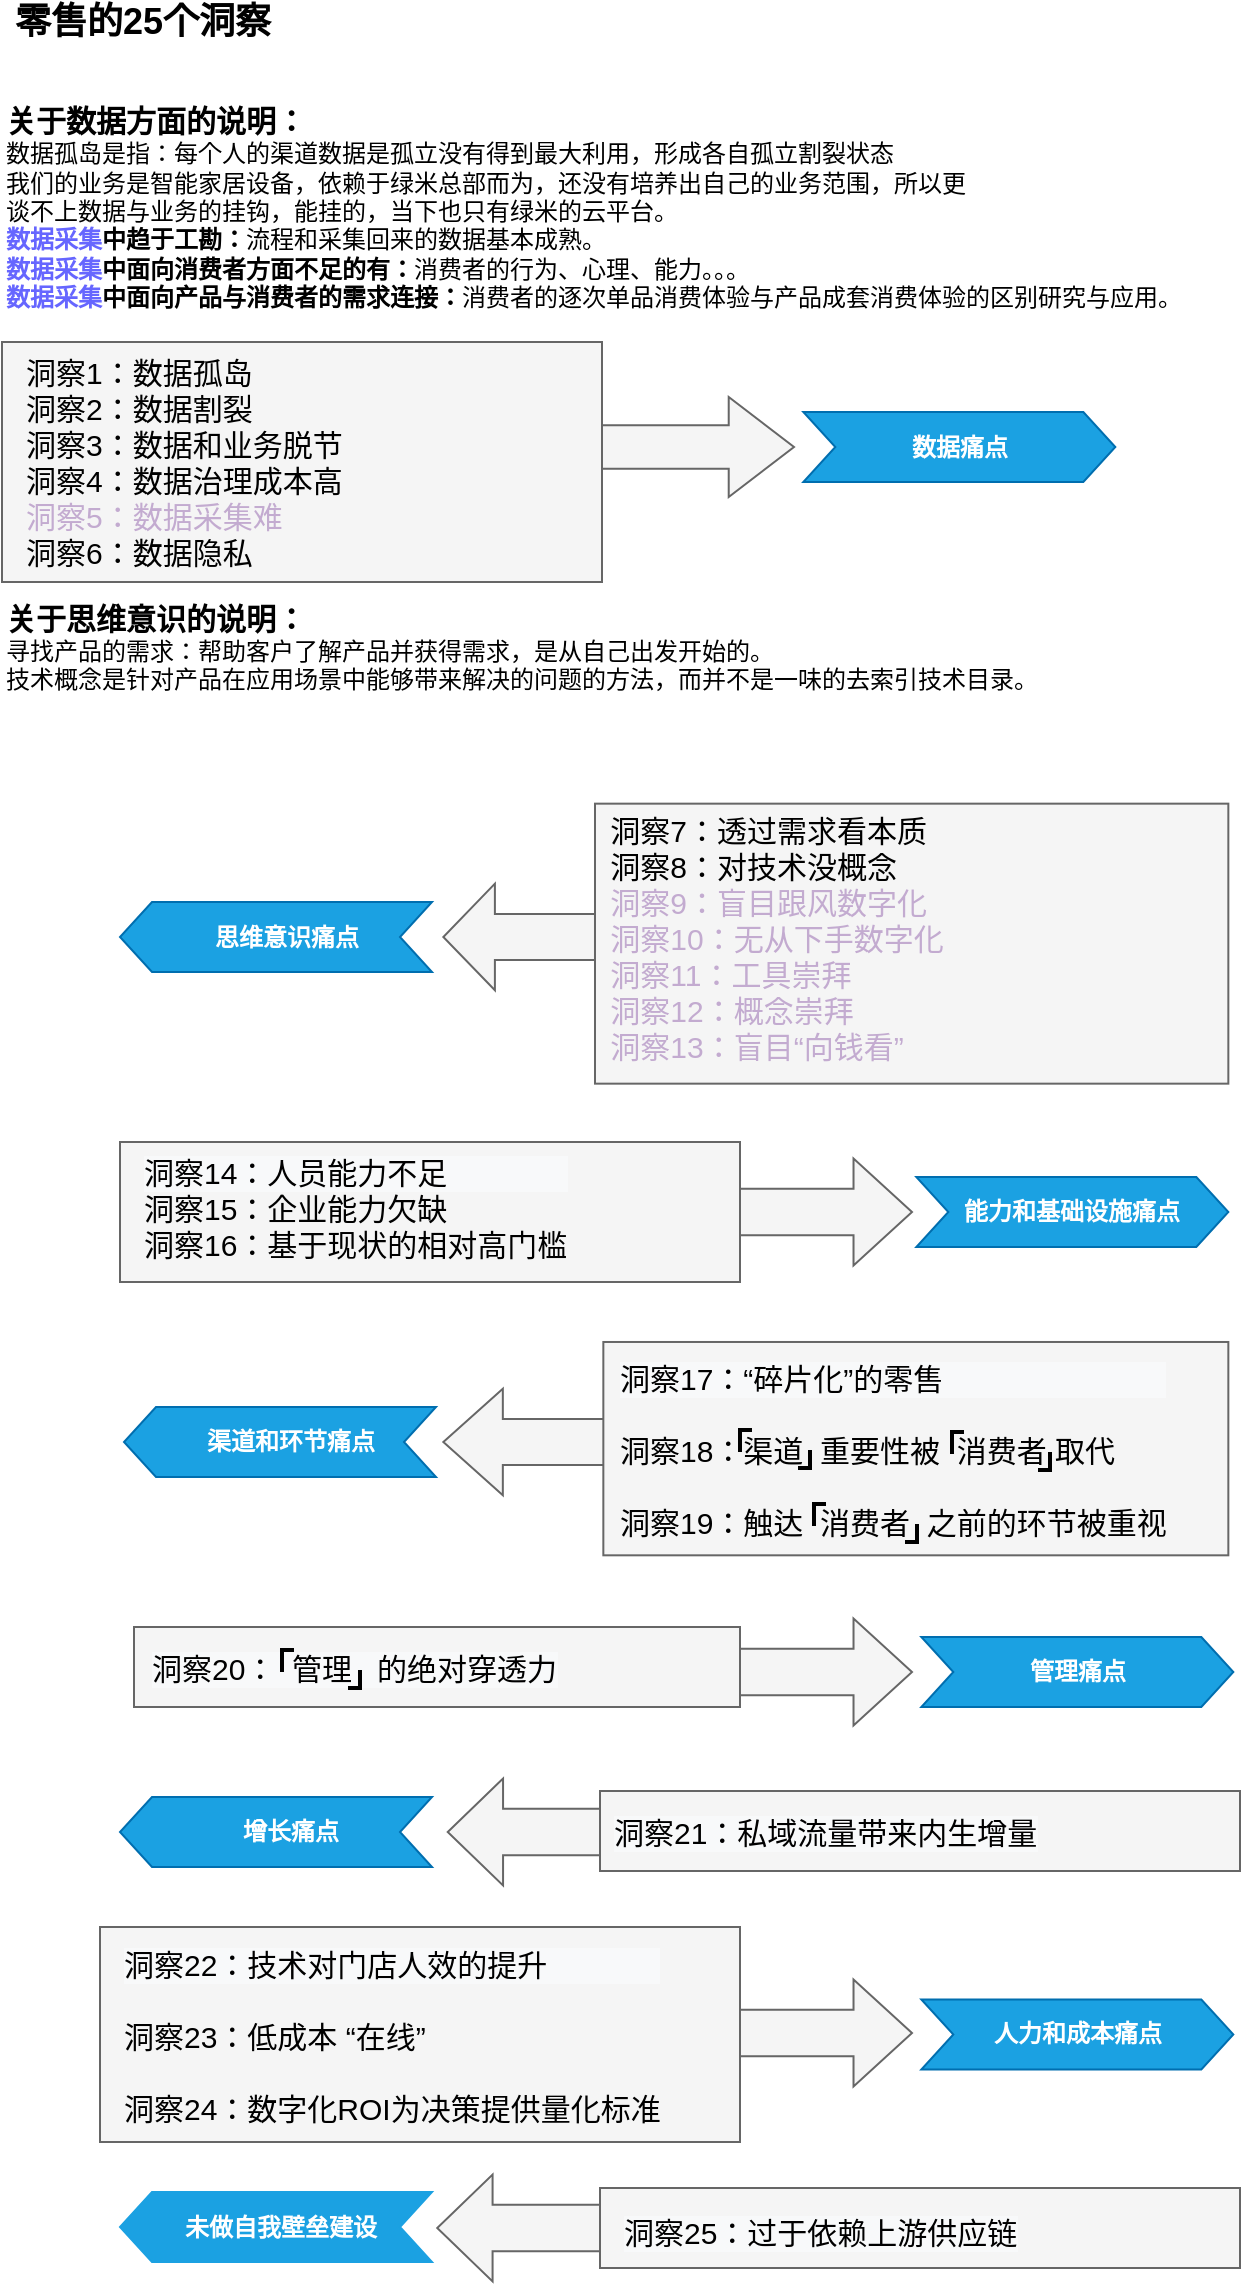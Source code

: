 <mxfile version="14.6.6" type="github">
  <diagram id="WCnYM7NKycXBdt8jRVAT" name="Page-1">
    <mxGraphModel dx="1455" dy="748" grid="1" gridSize="10" guides="1" tooltips="0" connect="1" arrows="1" fold="1" page="1" pageScale="1" pageWidth="827" pageHeight="1169" math="0" shadow="0">
      <root>
        <mxCell id="0" />
        <mxCell id="1" parent="0" />
        <mxCell id="t1WHR_yJm78Ypirh6VzU-71" value="" style="rounded=0;whiteSpace=wrap;html=1;fillColor=#f5f5f5;strokeColor=#666666;fontColor=#333333;rotation=0;" parent="1" vertex="1">
          <mxGeometry x="340" y="1103" width="320" height="40" as="geometry" />
        </mxCell>
        <mxCell id="t1WHR_yJm78Ypirh6VzU-69" value="" style="rounded=0;whiteSpace=wrap;html=1;fillColor=#f5f5f5;strokeColor=#666666;fontColor=#333333;rotation=0;" parent="1" vertex="1">
          <mxGeometry x="90" y="972.5" width="320" height="107.5" as="geometry" />
        </mxCell>
        <mxCell id="t1WHR_yJm78Ypirh6VzU-52" value="" style="shape=singleArrow;whiteSpace=wrap;html=1;arrowWidth=0.433;arrowSize=0.34;fillColor=#f5f5f5;strokeColor=#666666;fontColor=#333333;rotation=0;" parent="1" vertex="1">
          <mxGeometry x="410" y="588.25" width="86" height="53.5" as="geometry" />
        </mxCell>
        <mxCell id="t1WHR_yJm78Ypirh6VzU-67" value="" style="shape=singleArrow;whiteSpace=wrap;html=1;arrowWidth=0.433;arrowSize=0.34;fillColor=#f5f5f5;strokeColor=#666666;fontColor=#333333;rotation=-180;" parent="1" vertex="1">
          <mxGeometry x="263.86" y="898.25" width="81.38" height="53.5" as="geometry" />
        </mxCell>
        <mxCell id="t1WHR_yJm78Ypirh6VzU-68" value="" style="rounded=0;whiteSpace=wrap;html=1;fillColor=#f5f5f5;strokeColor=#666666;fontColor=#333333;rotation=0;" parent="1" vertex="1">
          <mxGeometry x="340" y="904.5" width="320" height="40" as="geometry" />
        </mxCell>
        <mxCell id="t1WHR_yJm78Ypirh6VzU-64" value="" style="rounded=0;whiteSpace=wrap;html=1;fillColor=#f5f5f5;strokeColor=#666666;fontColor=#333333;rotation=0;" parent="1" vertex="1">
          <mxGeometry x="107" y="822.5" width="303" height="40" as="geometry" />
        </mxCell>
        <mxCell id="t1WHR_yJm78Ypirh6VzU-65" value="" style="shape=singleArrow;whiteSpace=wrap;html=1;arrowWidth=0.433;arrowSize=0.34;fillColor=#f5f5f5;strokeColor=#666666;fontColor=#333333;rotation=0;" parent="1" vertex="1">
          <mxGeometry x="410" y="818.25" width="86" height="53.5" as="geometry" />
        </mxCell>
        <mxCell id="t1WHR_yJm78Ypirh6VzU-54" value="" style="group;rotation=-180;" parent="1" vertex="1" connectable="0">
          <mxGeometry x="240" y="640" width="416.67" height="163.33" as="geometry" />
        </mxCell>
        <mxCell id="t1WHR_yJm78Ypirh6VzU-55" value="" style="shape=singleArrow;whiteSpace=wrap;html=1;arrowWidth=0.433;arrowSize=0.34;fillColor=#f5f5f5;strokeColor=#666666;fontColor=#333333;rotation=-180;" parent="t1WHR_yJm78Ypirh6VzU-54" vertex="1">
          <mxGeometry x="21.67" y="63.33" width="87.5" height="53.33" as="geometry" />
        </mxCell>
        <mxCell id="t1WHR_yJm78Ypirh6VzU-56" value="" style="rounded=0;whiteSpace=wrap;html=1;fillColor=#f5f5f5;strokeColor=#666666;fontColor=#333333;rotation=-180;" parent="t1WHR_yJm78Ypirh6VzU-54" vertex="1">
          <mxGeometry x="101.67" y="39.99" width="312.5" height="106.67" as="geometry" />
        </mxCell>
        <mxCell id="t1WHR_yJm78Ypirh6VzU-14" value="&lt;div style=&quot;color: rgb(0 , 0 , 0) ; font-family: &amp;#34;helvetica&amp;#34; ; font-size: 12px ; font-style: normal ; font-weight: 400 ; letter-spacing: normal ; text-indent: 0px ; text-transform: none ; word-spacing: 0px ; background-color: rgb(248 , 249 , 250) ; text-align: left&quot;&gt;&lt;span style=&quot;font-size: 15px&quot;&gt;洞察17：“碎片化”的零售&lt;/span&gt;&lt;/div&gt;&lt;font style=&quot;color: rgb(0 , 0 , 0) ; font-family: &amp;#34;helvetica&amp;#34; ; font-style: normal ; font-weight: 400 ; letter-spacing: normal ; text-align: center ; text-indent: 0px ; text-transform: none ; word-spacing: 0px ; background-color: rgb(248 , 249 , 250) ; font-size: 15px&quot;&gt;&lt;div style=&quot;text-align: left&quot;&gt;&lt;span&gt;&lt;br&gt;&lt;/span&gt;&lt;/div&gt;&lt;div style=&quot;text-align: left&quot;&gt;&lt;span&gt;洞察18：渠道&amp;nbsp; 重要性被&amp;nbsp; 消费者 取代&lt;/span&gt;&lt;/div&gt;&lt;div style=&quot;text-align: left&quot;&gt;&lt;span&gt;&lt;br&gt;&lt;/span&gt;&lt;/div&gt;&lt;div style=&quot;text-align: left&quot;&gt;&lt;span&gt;洞察19：触达&amp;nbsp; 消费者&amp;nbsp; 之前的环节被重视&lt;/span&gt;&lt;/div&gt;&lt;div style=&quot;text-align: left&quot;&gt;&lt;br&gt;&lt;/div&gt;&lt;/font&gt;&lt;span style=&quot;color: rgba(0 , 0 , 0 , 0) ; font-family: monospace ; font-size: 0px&quot;&gt;%3CmxGraphModel%3E%3Croot%3E%3CmxCell%20id%3D%220%22%2F%3E%3CmxCell%20id%3D%221%22%20parent%3D%220%22%2F%3E%3CmxCell%20id%3D%222%22%20value%3D%22%22%20style%3D%22group%22%20vertex%3D%221%22%20connectable%3D%220%22%20parent%3D%221%22%3E%3CmxGeometry%20x%3D%22395%22%20y%3D%22705%22%20width%3D%2240%22%20height%3D%2217%22%20as%3D%22geometry%22%2F%3E%3C%2FmxCell%3E%3CmxCell%20id%3D%223%22%20value%3D%22%22%20style%3D%22shape%3DpartialRectangle%3BwhiteSpace%3Dwrap%3Bhtml%3D1%3Bbottom%3D0%3Bright%3D0%3BfillColor%3Dnone%3B%22%20vertex%3D%221%22%20parent%3D%222%22%3E%3CmxGeometry%20width%3D%225%22%20height%3D%2210%22%20as%3D%22geometry%22%2F%3E%3C%2FmxCell%3E%3CmxCell%20id%3D%224%22%20value%3D%22%22%20style%3D%22shape%3DpartialRectangle%3BwhiteSpace%3Dwrap%3Bhtml%3D1%3Bbottom%3D0%3Bright%3D0%3BfillColor%3Dnone%3Brotation%3D-180%3B%22%20vertex%3D%221%22%20parent%3D%222%22%3E%3CmxGeometry%20x%3D%2235%22%20y%3D%229%22%20width%3D%225%22%20height%3D%228%22%20as%3D%22geometry%22%2F%3E%3C%2FmxCell%3E%3C%2Froot%3E%3C%2FmxGraphModel%3E&lt;/span&gt;" style="text;whiteSpace=wrap;html=1;" parent="t1WHR_yJm78Ypirh6VzU-54" vertex="1">
          <mxGeometry x="108.0" y="43.33" width="279" height="100" as="geometry" />
        </mxCell>
        <mxCell id="t1WHR_yJm78Ypirh6VzU-53" value="" style="rounded=0;whiteSpace=wrap;html=1;fillColor=#f5f5f5;strokeColor=#666666;fontColor=#333333;rotation=0;" parent="1" vertex="1">
          <mxGeometry x="100" y="580" width="310" height="70" as="geometry" />
        </mxCell>
        <mxCell id="t1WHR_yJm78Ypirh6VzU-50" value="" style="group;rotation=-180;" parent="1" vertex="1" connectable="0">
          <mxGeometry x="240" y="387.5" width="414.17" height="163.33" as="geometry" />
        </mxCell>
        <mxCell id="t1WHR_yJm78Ypirh6VzU-48" value="" style="shape=singleArrow;whiteSpace=wrap;html=1;arrowWidth=0.433;arrowSize=0.34;fillColor=#f5f5f5;strokeColor=#666666;fontColor=#333333;rotation=-180;" parent="t1WHR_yJm78Ypirh6VzU-50" vertex="1">
          <mxGeometry x="21.67" y="63.33" width="75.83" height="53.33" as="geometry" />
        </mxCell>
        <mxCell id="t1WHR_yJm78Ypirh6VzU-49" value="" style="rounded=0;whiteSpace=wrap;html=1;fillColor=#f5f5f5;strokeColor=#666666;fontColor=#333333;rotation=-180;" parent="t1WHR_yJm78Ypirh6VzU-50" vertex="1">
          <mxGeometry x="97.5" y="23.33" width="316.67" height="140" as="geometry" />
        </mxCell>
        <mxCell id="t1WHR_yJm78Ypirh6VzU-1" value="&lt;b&gt;数据痛点&lt;/b&gt;" style="shape=step;perimeter=stepPerimeter;whiteSpace=wrap;html=1;fixedSize=1;size=16;fillColor=#1ba1e2;strokeColor=#006EAF;fontColor=#ffffff;" parent="1" vertex="1">
          <mxGeometry x="441.67" y="215" width="156" height="35" as="geometry" />
        </mxCell>
        <mxCell id="t1WHR_yJm78Ypirh6VzU-3" value="" style="shape=singleArrow;whiteSpace=wrap;html=1;arrowWidth=0.433;arrowSize=0.34;fillColor=#f5f5f5;strokeColor=#666666;fontColor=#333333;" parent="1" vertex="1">
          <mxGeometry x="341" y="207.5" width="96" height="50" as="geometry" />
        </mxCell>
        <mxCell id="t1WHR_yJm78Ypirh6VzU-4" value="" style="rounded=0;whiteSpace=wrap;html=1;fillColor=#f5f5f5;strokeColor=#666666;fontColor=#333333;" parent="1" vertex="1">
          <mxGeometry x="41" y="180" width="300" height="120" as="geometry" />
        </mxCell>
        <mxCell id="t1WHR_yJm78Ypirh6VzU-5" value="&lt;b&gt;&lt;font style=&quot;font-size: 18px&quot;&gt;零售的25个洞察&lt;/font&gt;&lt;/b&gt;" style="text;html=1;align=center;verticalAlign=middle;resizable=0;points=[];autosize=1;strokeColor=none;" parent="1" vertex="1">
          <mxGeometry x="41" y="10" width="140" height="20" as="geometry" />
        </mxCell>
        <mxCell id="t1WHR_yJm78Ypirh6VzU-6" value="洞察1：数据孤岛&lt;br&gt;洞察2：数据割裂&lt;br&gt;洞察3：数据和业务脱节&lt;br&gt;洞察4：数据治理成本高&lt;br&gt;&lt;font color=&quot;#c3abd0&quot;&gt;洞察5：数据采集难&lt;/font&gt;&lt;br&gt;洞察6：数据隐私" style="text;html=1;align=left;verticalAlign=middle;resizable=0;points=[];autosize=1;strokeColor=none;fontSize=15;" parent="1" vertex="1">
          <mxGeometry x="51" y="185" width="170" height="110" as="geometry" />
        </mxCell>
        <mxCell id="t1WHR_yJm78Ypirh6VzU-7" value="&lt;div style=&quot;text-align: left&quot;&gt;&lt;span style=&quot;font-size: 15px&quot;&gt;洞察7：透过需求看本质&lt;/span&gt;&lt;/div&gt;&lt;font style=&quot;font-size: 15px&quot;&gt;&lt;div style=&quot;text-align: left&quot;&gt;&lt;span&gt;洞察8：对技术没概念&lt;/span&gt;&lt;/div&gt;&lt;div style=&quot;text-align: left&quot;&gt;&lt;span&gt;&lt;font color=&quot;#c3abd0&quot;&gt;洞察9：盲目跟风数字化&lt;/font&gt;&lt;/span&gt;&lt;/div&gt;&lt;div style=&quot;text-align: left&quot;&gt;&lt;span&gt;&lt;font color=&quot;#c3abd0&quot;&gt;洞察10：无从下手数字化&lt;/font&gt;&lt;/span&gt;&lt;/div&gt;&lt;div style=&quot;text-align: left&quot;&gt;&lt;span&gt;&lt;font color=&quot;#c3abd0&quot;&gt;洞察11：工具崇拜&lt;/font&gt;&lt;/span&gt;&lt;/div&gt;&lt;div style=&quot;text-align: left&quot;&gt;&lt;span&gt;&lt;font color=&quot;#c3abd0&quot;&gt;洞察12：概念崇拜&lt;/font&gt;&lt;/span&gt;&lt;/div&gt;&lt;div style=&quot;text-align: left&quot;&gt;&lt;span&gt;&lt;font color=&quot;#c3abd0&quot;&gt;洞察13：盲目“向钱看”&lt;/font&gt;&lt;/span&gt;&lt;/div&gt;&lt;/font&gt;" style="text;html=1;align=center;verticalAlign=middle;resizable=0;points=[];autosize=1;strokeColor=none;" parent="1" vertex="1">
          <mxGeometry x="338" y="427.5" width="180" height="100" as="geometry" />
        </mxCell>
        <mxCell id="t1WHR_yJm78Ypirh6VzU-10" value="" style="shape=step;perimeter=stepPerimeter;whiteSpace=wrap;html=1;fixedSize=1;size=16;rotation=-180;fillColor=#1ba1e2;strokeColor=#006EAF;fontColor=#ffffff;" parent="1" vertex="1">
          <mxGeometry x="100" y="460" width="156" height="35" as="geometry" />
        </mxCell>
        <mxCell id="t1WHR_yJm78Ypirh6VzU-11" value="&lt;b&gt;&lt;font color=&quot;#ffffff&quot;&gt;思维意识痛点&lt;/font&gt;&lt;/b&gt;" style="text;html=1;align=center;verticalAlign=middle;resizable=0;points=[];autosize=1;strokeColor=none;" parent="1" vertex="1">
          <mxGeometry x="138" y="467.5" width="90" height="20" as="geometry" />
        </mxCell>
        <mxCell id="t1WHR_yJm78Ypirh6VzU-12" value="&lt;div style=&quot;color: rgb(0 , 0 , 0) ; font-family: &amp;#34;helvetica&amp;#34; ; font-size: 12px ; font-style: normal ; font-weight: 400 ; letter-spacing: normal ; text-indent: 0px ; text-transform: none ; word-spacing: 0px ; background-color: rgb(248 , 249 , 250) ; text-align: left&quot;&gt;&lt;span style=&quot;font-size: 15px&quot;&gt;洞察14：人员能力不足&lt;/span&gt;&lt;/div&gt;&lt;font style=&quot;color: rgb(0 , 0 , 0) ; font-family: &amp;#34;helvetica&amp;#34; ; font-style: normal ; font-weight: 400 ; letter-spacing: normal ; text-align: center ; text-indent: 0px ; text-transform: none ; word-spacing: 0px ; background-color: rgb(248 , 249 , 250) ; font-size: 15px&quot;&gt;&lt;div style=&quot;text-align: left&quot;&gt;&lt;span&gt;洞察15：企业能力欠缺&lt;/span&gt;&lt;/div&gt;&lt;div style=&quot;text-align: left&quot;&gt;&lt;span&gt;洞察16：基于现状的相对高门槛&lt;/span&gt;&lt;/div&gt;&lt;div style=&quot;text-align: left&quot;&gt;&lt;br&gt;&lt;/div&gt;&lt;/font&gt;" style="text;whiteSpace=wrap;html=1;" parent="1" vertex="1">
          <mxGeometry x="110" y="580" width="220" height="70" as="geometry" />
        </mxCell>
        <mxCell id="t1WHR_yJm78Ypirh6VzU-13" value="&lt;b&gt;能力和基础设施痛点&lt;/b&gt;" style="shape=step;perimeter=stepPerimeter;whiteSpace=wrap;html=1;fixedSize=1;size=16;fillColor=#1ba1e2;strokeColor=#006EAF;fontColor=#ffffff;" parent="1" vertex="1">
          <mxGeometry x="498.17" y="597.5" width="156" height="35" as="geometry" />
        </mxCell>
        <mxCell id="t1WHR_yJm78Ypirh6VzU-18" value="" style="group" parent="1" vertex="1" connectable="0">
          <mxGeometry x="395" y="705" width="40" height="17" as="geometry" />
        </mxCell>
        <mxCell id="t1WHR_yJm78Ypirh6VzU-16" value="" style="shape=partialRectangle;whiteSpace=wrap;html=1;bottom=0;right=0;fillColor=none;strokeWidth=2;" parent="t1WHR_yJm78Ypirh6VzU-18" vertex="1">
          <mxGeometry x="15" y="19" width="5" height="10" as="geometry" />
        </mxCell>
        <mxCell id="t1WHR_yJm78Ypirh6VzU-17" value="" style="shape=partialRectangle;whiteSpace=wrap;html=1;bottom=0;right=0;fillColor=none;rotation=-180;strokeWidth=2;" parent="t1WHR_yJm78Ypirh6VzU-18" vertex="1">
          <mxGeometry x="45" y="30" width="5" height="8" as="geometry" />
        </mxCell>
        <mxCell id="t1WHR_yJm78Ypirh6VzU-19" value="" style="group" parent="1" vertex="1" connectable="0">
          <mxGeometry x="506" y="740" width="40" height="17" as="geometry" />
        </mxCell>
        <mxCell id="t1WHR_yJm78Ypirh6VzU-20" value="" style="shape=partialRectangle;whiteSpace=wrap;html=1;bottom=0;right=0;fillColor=none;strokeWidth=2;" parent="t1WHR_yJm78Ypirh6VzU-19" vertex="1">
          <mxGeometry x="10" y="-15" width="5" height="10" as="geometry" />
        </mxCell>
        <mxCell id="t1WHR_yJm78Ypirh6VzU-21" value="" style="shape=partialRectangle;whiteSpace=wrap;html=1;bottom=0;right=0;fillColor=none;rotation=-180;strokeWidth=2;" parent="t1WHR_yJm78Ypirh6VzU-19" vertex="1">
          <mxGeometry x="54" y="-4" width="5" height="8" as="geometry" />
        </mxCell>
        <mxCell id="t1WHR_yJm78Ypirh6VzU-22" value="" style="shape=partialRectangle;whiteSpace=wrap;html=1;bottom=0;right=0;fillColor=none;strokeWidth=2;" parent="1" vertex="1">
          <mxGeometry x="447" y="761" width="5" height="10" as="geometry" />
        </mxCell>
        <mxCell id="t1WHR_yJm78Ypirh6VzU-23" value="" style="shape=partialRectangle;whiteSpace=wrap;html=1;bottom=0;right=0;fillColor=none;rotation=-180;strokeWidth=2;" parent="1" vertex="1">
          <mxGeometry x="493.5" y="772" width="5" height="8" as="geometry" />
        </mxCell>
        <mxCell id="t1WHR_yJm78Ypirh6VzU-34" value="&lt;div style=&quot;color: rgb(0 , 0 , 0) ; font-family: &amp;#34;helvetica&amp;#34; ; font-size: 12px ; font-style: normal ; font-weight: 400 ; letter-spacing: normal ; text-indent: 0px ; text-transform: none ; word-spacing: 0px ; background-color: rgb(248 , 249 , 250) ; text-align: left&quot;&gt;&lt;span style=&quot;font-size: 15px&quot;&gt;洞察20：&amp;nbsp; 管理&amp;nbsp; &amp;nbsp;&lt;/span&gt;&lt;span style=&quot;font-size: 15px&quot;&gt;的绝对穿透力&lt;/span&gt;&lt;/div&gt;&lt;span style=&quot;color: rgba(0 , 0 , 0 , 0) ; font-family: monospace ; font-size: 0px&quot;&gt;%3CmxGraphModel%3E%3Croot%3E%3CmxCell%20id%3D%220%22%2F%3E%3CmxCell%20id%3D%221%22%20parent%3D%220%22%2F%3E%3CmxCell%20id%3D%222%22%20value%3D%22%22%20style%3D%22group%22%20vertex%3D%221%22%20connectable%3D%220%22%20parent%3D%221%22%3E%3CmxGeometry%20x%3D%22395%22%20y%3D%22705%22%20width%3D%2240%22%20height%3D%2217%22%20as%3D%22geometry%22%2F%3E%3C%2FmxCell%3E%3CmxCell%20id%3D%223%22%20value%3D%22%22%20style%3D%22shape%3DpartialRectangle%3BwhiteSpace%3Dwrap%3Bhtml%3D1%3Bbottom%3D0%3Bright%3D0%3BfillColor%3Dnone%3B%22%20vertex%3D%221%22%20parent%3D%222%22%3E%3CmxGeometry%20width%3D%225%22%20height%3D%2210%22%20as%3D%22geometry%22%2F%3E%3C%2FmxCell%3E%3CmxCell%20id%3D%224%22%20value%3D%22%22%20style%3D%22shape%3DpartialRectangle%3BwhiteSpace%3Dwrap%3Bhtml%3D1%3Bbottom%3D0%3Bright%3D0%3BfillColor%3Dnone%3Brotation%3D-180%3B%22%20vertex%3D%221%22%20parent%3D%222%22%3E%3CmxGeometry%20x%3D%2235%22%20y%3D%229%22%20width%3D%225%22%20height%3D%228%22%20as%3D%22geometry%22%2F%3E%3C%2FmxCell%3E%3C%2Froot%3E%3C%2FmxGraphModel%3E&lt;/span&gt;" style="text;whiteSpace=wrap;html=1;" parent="1" vertex="1">
          <mxGeometry x="113.5" y="827.5" width="208" height="30" as="geometry" />
        </mxCell>
        <mxCell id="t1WHR_yJm78Ypirh6VzU-35" value="" style="shape=partialRectangle;whiteSpace=wrap;html=1;bottom=0;right=0;fillColor=none;strokeWidth=2;" parent="1" vertex="1">
          <mxGeometry x="181" y="834" width="5" height="10" as="geometry" />
        </mxCell>
        <mxCell id="t1WHR_yJm78Ypirh6VzU-36" value="" style="shape=partialRectangle;whiteSpace=wrap;html=1;bottom=0;right=0;fillColor=none;rotation=-180;strokeWidth=2;" parent="1" vertex="1">
          <mxGeometry x="215" y="845" width="5" height="8" as="geometry" />
        </mxCell>
        <mxCell id="t1WHR_yJm78Ypirh6VzU-37" value="&lt;b&gt;管理痛点&lt;/b&gt;" style="shape=step;perimeter=stepPerimeter;whiteSpace=wrap;html=1;fixedSize=1;size=16;fillColor=#1ba1e2;strokeColor=#006EAF;fontColor=#ffffff;" parent="1" vertex="1">
          <mxGeometry x="500.67" y="827.5" width="156" height="35" as="geometry" />
        </mxCell>
        <mxCell id="t1WHR_yJm78Ypirh6VzU-38" value="&lt;div style=&quot;color: rgb(0 , 0 , 0) ; font-family: &amp;#34;helvetica&amp;#34; ; font-size: 12px ; font-style: normal ; font-weight: 400 ; letter-spacing: normal ; text-indent: 0px ; text-transform: none ; word-spacing: 0px ; background-color: rgb(248 , 249 , 250) ; text-align: left&quot;&gt;&lt;span style=&quot;font-size: 15px&quot;&gt;洞察21：私域流量带来内生增量&lt;/span&gt;&lt;/div&gt;&lt;span style=&quot;color: rgba(0 , 0 , 0 , 0) ; font-family: monospace ; font-size: 0px&quot;&gt;%3CmxGraphModel%3E%3Croot%3E%3CmxCell%20id%3D%220%22%2F%3E%3CmxCell%20id%3D%221%22%20parent%3D%220%22%2F%3E%3CmxCell%20id%3D%222%22%20value%3D%22%22%20style%3D%22group%22%20vertex%3D%221%22%20connectable%3D%220%22%20parent%3D%221%22%3E%3CmxGeometry%20x%3D%22395%22%20y%3D%22705%22%20width%3D%2240%22%20height%3D%2217%22%20as%3D%22geometry%22%2F%3E%3C%2FmxCell%3E%3CmxCell%20id%3D%223%22%20value%3D%22%22%20style%3D%22shape%3DpartialRectangle%3BwhiteSpace%3Dwrap%3Bhtml%3D1%3Bbottom%3D0%3Bright%3D0%3BfillColor%3Dnone%3B%22%20vertex%3D%221%22%20parent%3D%222%22%3E%3CmxGeometry%20width%3D%225%22%20height%3D%2210%22%20as%3D%22geometry%22%2F%3E%3C%2FmxCell%3E%3CmxCell%20id%3D%224%22%20value%3D%22%22%20style%3D%22shape%3DpartialRectangle%3BwhiteSpace%3Dwrap%3Bhtml%3D1%3Bbottom%3D0%3Bright%3D0%3BfillColor%3Dnone%3Brotation%3D-180%3B%22%20vertex%3D%221%22%20parent%3D%222%22%3E%3CmxGeometry%20x%3D%2235%22%20y%3D%229%22%20width%3D%225%22%20height%3D%228%22%20as%3D%22geometry%22%2F%3E%3C%2FmxCell%3E%3C%2Froot%3E%3C%2FmxGraphModel%3E&lt;/span&gt;" style="text;whiteSpace=wrap;html=1;" parent="1" vertex="1">
          <mxGeometry x="345" y="910" width="220" height="30" as="geometry" />
        </mxCell>
        <mxCell id="t1WHR_yJm78Ypirh6VzU-39" value="" style="shape=step;perimeter=stepPerimeter;whiteSpace=wrap;html=1;fixedSize=1;size=16;rotation=-180;fillColor=#1ba1e2;strokeColor=#006EAF;fontColor=#ffffff;" parent="1" vertex="1">
          <mxGeometry x="102" y="712.5" width="156" height="35" as="geometry" />
        </mxCell>
        <mxCell id="t1WHR_yJm78Ypirh6VzU-40" value="&lt;b&gt;&lt;font color=&quot;#ffffff&quot;&gt;渠道和环节痛点&lt;/font&gt;&lt;/b&gt;" style="text;html=1;align=center;verticalAlign=middle;resizable=0;points=[];autosize=1;strokeColor=none;" parent="1" vertex="1">
          <mxGeometry x="135" y="720" width="100" height="20" as="geometry" />
        </mxCell>
        <mxCell id="t1WHR_yJm78Ypirh6VzU-41" value="" style="shape=step;perimeter=stepPerimeter;whiteSpace=wrap;html=1;fixedSize=1;size=16;rotation=-180;fillColor=#1ba1e2;strokeColor=#006EAF;fontColor=#ffffff;" parent="1" vertex="1">
          <mxGeometry x="100" y="907.5" width="156" height="35" as="geometry" />
        </mxCell>
        <mxCell id="t1WHR_yJm78Ypirh6VzU-42" value="&lt;b&gt;增长痛点&lt;/b&gt;" style="text;html=1;align=center;verticalAlign=middle;resizable=0;points=[];autosize=1;fillColor=#1ba1e2;fontColor=#ffffff;strokeColor=#1BA1E2;" parent="1" vertex="1">
          <mxGeometry x="155" y="915" width="60" height="20" as="geometry" />
        </mxCell>
        <mxCell id="t1WHR_yJm78Ypirh6VzU-43" value="&lt;div style=&quot;color: rgb(0 , 0 , 0) ; font-family: &amp;#34;helvetica&amp;#34; ; font-size: 12px ; font-style: normal ; font-weight: 400 ; letter-spacing: normal ; text-indent: 0px ; text-transform: none ; word-spacing: 0px ; background-color: rgb(248 , 249 , 250) ; text-align: left&quot;&gt;&lt;span style=&quot;font-size: 15px&quot;&gt;洞察22：技术对门店人效的提升&lt;/span&gt;&lt;/div&gt;&lt;font style=&quot;color: rgb(0 , 0 , 0) ; font-family: &amp;#34;helvetica&amp;#34; ; font-style: normal ; font-weight: 400 ; letter-spacing: normal ; text-align: center ; text-indent: 0px ; text-transform: none ; word-spacing: 0px ; background-color: rgb(248 , 249 , 250) ; font-size: 15px&quot;&gt;&lt;div style=&quot;text-align: left&quot;&gt;&lt;span&gt;&lt;br&gt;&lt;/span&gt;&lt;/div&gt;&lt;div style=&quot;text-align: left&quot;&gt;&lt;span&gt;洞察23：低成本 “在线”&lt;/span&gt;&lt;/div&gt;&lt;div style=&quot;text-align: left&quot;&gt;&lt;span&gt;&lt;br&gt;&lt;/span&gt;&lt;/div&gt;&lt;div style=&quot;text-align: left&quot;&gt;&lt;span&gt;洞察24：数字化ROI为决策提供量化标准&lt;/span&gt;&lt;/div&gt;&lt;div style=&quot;text-align: left&quot;&gt;&lt;br&gt;&lt;/div&gt;&lt;/font&gt;&lt;span style=&quot;color: rgba(0 , 0 , 0 , 0) ; font-family: monospace ; font-size: 0px&quot;&gt;%3CmxGraphModel%3E%3Croot%3E%3CmxCell%20id%3D%220%22%2F%3E%3CmxCell%20id%3D%221%22%20parent%3D%220%22%2F%3E%3CmxCell%20id%3D%222%22%20value%3D%22%22%20style%3D%22group%22%20vertex%3D%221%22%20connectable%3D%220%22%20parent%3D%221%22%3E%3CmxGeometry%20x%3D%22395%22%20y%3D%22705%22%20width%3D%2240%22%20height%3D%2217%22%20as%3D%22geometry%22%2F%3E%3C%2FmxCell%3E%3CmxCell%20id%3D%223%22%20value%3D%22%22%20style%3D%22shape%3DpartialRectangle%3BwhiteSpace%3Dwrap%3Bhtml%3D1%3Bbottom%3D0%3Bright%3D0%3BfillColor%3Dnone%3B%22%20vertex%3D%221%22%20parent%3D%222%22%3E%3CmxGeometry%20width%3D%225%22%20height%3D%2210%22%20as%3D%22geometry%22%2F%3E%3C%2FmxCell%3E%3CmxCell%20id%3D%224%22%20value%3D%22%22%20style%3D%22shape%3DpartialRectangle%3BwhiteSpace%3Dwrap%3Bhtml%3D1%3Bbottom%3D0%3Bright%3D0%3BfillColor%3Dnone%3Brotation%3D-180%3B%22%20vertex%3D%221%22%20parent%3D%222%22%3E%3CmxGeometry%20x%3D%2235%22%20y%3D%229%22%20width%3D%225%22%20height%3D%228%22%20as%3D%22geometry%22%2F%3E%3C%2FmxCell%3E%3C%2Froot%3E%3C%2FmxGraphModel%3E&lt;/span&gt;" style="text;whiteSpace=wrap;html=1;" parent="1" vertex="1">
          <mxGeometry x="100" y="976" width="278" height="100" as="geometry" />
        </mxCell>
        <mxCell id="t1WHR_yJm78Ypirh6VzU-44" value="&lt;b&gt;人力和成本痛点&lt;/b&gt;" style="shape=step;perimeter=stepPerimeter;whiteSpace=wrap;html=1;fixedSize=1;size=16;fillColor=#1ba1e2;strokeColor=#006EAF;fontColor=#ffffff;" parent="1" vertex="1">
          <mxGeometry x="500.67" y="1008.75" width="156" height="35" as="geometry" />
        </mxCell>
        <mxCell id="t1WHR_yJm78Ypirh6VzU-45" value="&lt;div style=&quot;color: rgb(0 , 0 , 0) ; font-family: &amp;#34;helvetica&amp;#34; ; font-size: 12px ; font-style: normal ; font-weight: 400 ; letter-spacing: normal ; text-indent: 0px ; text-transform: none ; word-spacing: 0px ; background-color: rgb(248 , 249 , 250) ; text-align: left&quot;&gt;&lt;span style=&quot;font-size: 15px&quot;&gt;洞察25：过于依赖上游供应链&lt;/span&gt;&lt;/div&gt;&lt;span style=&quot;color: rgba(0 , 0 , 0 , 0) ; font-family: monospace ; font-size: 0px&quot;&gt;%3CmxGraphModel%3E%3Croot%3E%3CmxCell%20id%3D%220%22%2F%3E%3CmxCell%20id%3D%221%22%20parent%3D%220%22%2F%3E%3CmxCell%20id%3D%222%22%20value%3D%22%22%20style%3D%22group%22%20vertex%3D%221%22%20connectable%3D%220%22%20parent%3D%221%22%3E%3CmxGeometry%20x%3D%22395%22%20y%3D%22705%22%20width%3D%2240%22%20height%3D%2217%22%20as%3D%22geometry%22%2F%3E%3C%2FmxCell%3E%3CmxCell%20id%3D%223%22%20value%3D%22%22%20style%3D%22shape%3DpartialRectangle%3BwhiteSpace%3Dwrap%3Bhtml%3D1%3Bbottom%3D0%3Bright%3D0%3BfillColor%3Dnone%3B%22%20vertex%3D%221%22%20parent%3D%222%22%3E%3CmxGeometry%20width%3D%225%22%20height%3D%2210%22%20as%3D%22geometry%22%2F%3E%3C%2FmxCell%3E%3CmxCell%20id%3D%224%22%20value%3D%22%22%20style%3D%22shape%3DpartialRectangle%3BwhiteSpace%3Dwrap%3Bhtml%3D1%3Bbottom%3D0%3Bright%3D0%3BfillColor%3Dnone%3Brotation%3D-180%3B%22%20vertex%3D%221%22%20parent%3D%222%22%3E%3CmxGeometry%20x%3D%2235%22%20y%3D%229%22%20width%3D%225%22%20height%3D%228%22%20as%3D%22geometry%22%2F%3E%3C%2FmxCell%3E%3C%2Froot%3E%3C%2FmxGraphModel%3E&lt;/span&gt;" style="text;whiteSpace=wrap;html=1;" parent="1" vertex="1">
          <mxGeometry x="350" y="1110" width="220" height="30" as="geometry" />
        </mxCell>
        <mxCell id="t1WHR_yJm78Ypirh6VzU-46" value="" style="shape=step;perimeter=stepPerimeter;whiteSpace=wrap;html=1;fixedSize=1;size=16;rotation=-180;fillColor=#1ba1e2;fontColor=#ffffff;strokeColor=#1BA1E2;" parent="1" vertex="1">
          <mxGeometry x="100" y="1105" width="156" height="35" as="geometry" />
        </mxCell>
        <mxCell id="t1WHR_yJm78Ypirh6VzU-47" value="&lt;b&gt;未做自我壁垒建设&lt;/b&gt;" style="text;html=1;align=center;verticalAlign=middle;resizable=0;points=[];autosize=1;fillColor=#1ba1e2;fontColor=#ffffff;strokeColor=#1BA1E2;" parent="1" vertex="1">
          <mxGeometry x="125" y="1112.5" width="110" height="20" as="geometry" />
        </mxCell>
        <mxCell id="t1WHR_yJm78Ypirh6VzU-70" value="" style="shape=singleArrow;whiteSpace=wrap;html=1;arrowWidth=0.433;arrowSize=0.34;fillColor=#f5f5f5;strokeColor=#666666;fontColor=#333333;rotation=0;" parent="1" vertex="1">
          <mxGeometry x="410" y="998.75" width="86" height="53.5" as="geometry" />
        </mxCell>
        <mxCell id="t1WHR_yJm78Ypirh6VzU-72" value="" style="shape=singleArrow;whiteSpace=wrap;html=1;arrowWidth=0.433;arrowSize=0.34;fillColor=#f5f5f5;strokeColor=#666666;fontColor=#333333;rotation=-180;" parent="1" vertex="1">
          <mxGeometry x="258.62" y="1096.25" width="81.38" height="53.5" as="geometry" />
        </mxCell>
        <mxCell id="t1WHR_yJm78Ypirh6VzU-73" value="&lt;b&gt;&lt;font style=&quot;font-size: 15px&quot;&gt;关于数据方面的说明：&lt;/font&gt;&lt;/b&gt;&lt;br&gt;数据孤岛是指：每个人的渠道数据是孤立没有得到最大利用，形成各自孤立割裂状态&lt;br&gt;&lt;div&gt;我们的业务是智能家居设备，依赖于绿米总部而为，还没有培养出自己的业务范围，所以更&lt;/div&gt;&lt;div&gt;谈不上数据与业务的挂钩，能挂的，当下也只有绿米的云平台。&lt;/div&gt;&lt;div&gt;&lt;font color=&quot;#6666ff&quot;&gt;&lt;b&gt;数据采集&lt;/b&gt;&lt;/font&gt;&lt;b&gt;中趋于工勘：&lt;/b&gt;流程和采集回来的数据基本成熟。&lt;/div&gt;&lt;b style=&quot;color: rgb(102 , 102 , 255)&quot;&gt;数据采集&lt;/b&gt;&lt;b&gt;中面向消费者方面不足的有：&lt;/b&gt;消费者的行为、心理、能力。。。&lt;b style=&quot;color: rgb(102 , 102 , 255)&quot;&gt;&lt;br&gt;&lt;/b&gt;&lt;b style=&quot;color: rgb(102 , 102 , 255)&quot;&gt;数据采集&lt;/b&gt;&lt;b&gt;中面向产品与消费者的需求连接：&lt;/b&gt;消费者的逐次单品消费体验与产品成套消费体验的区别研究与应用。&lt;b style=&quot;color: rgb(102 , 102 , 255)&quot;&gt;&lt;br&gt;&lt;/b&gt;&lt;div&gt;&lt;br&gt;&lt;/div&gt;" style="text;html=1;align=left;verticalAlign=middle;resizable=0;points=[];autosize=1;strokeColor=none;" parent="1" vertex="1">
          <mxGeometry x="41" y="60" width="600" height="120" as="geometry" />
        </mxCell>
        <mxCell id="zMGDD60lGkqUc_yGdUke-1" value="&lt;font&gt;&lt;span style=&quot;font-weight: bold ; font-size: 15px&quot;&gt;关于思维意识的说明：&lt;/span&gt;&lt;br&gt;&lt;div&gt;寻找产品的需求：帮助客户了解产品并获得需求，是从自己出发开始的。&lt;/div&gt;&lt;div&gt;技术概念是针对产品在应用场景中能够带来解决的问题的方法，而并不是一味的去索引技术目录。&lt;/div&gt;&lt;div&gt;&lt;br&gt;&lt;/div&gt;&lt;/font&gt;" style="text;html=1;align=left;verticalAlign=middle;resizable=0;points=[];autosize=1;strokeColor=none;" vertex="1" parent="1">
          <mxGeometry x="41" y="310" width="530" height="60" as="geometry" />
        </mxCell>
      </root>
    </mxGraphModel>
  </diagram>
</mxfile>
